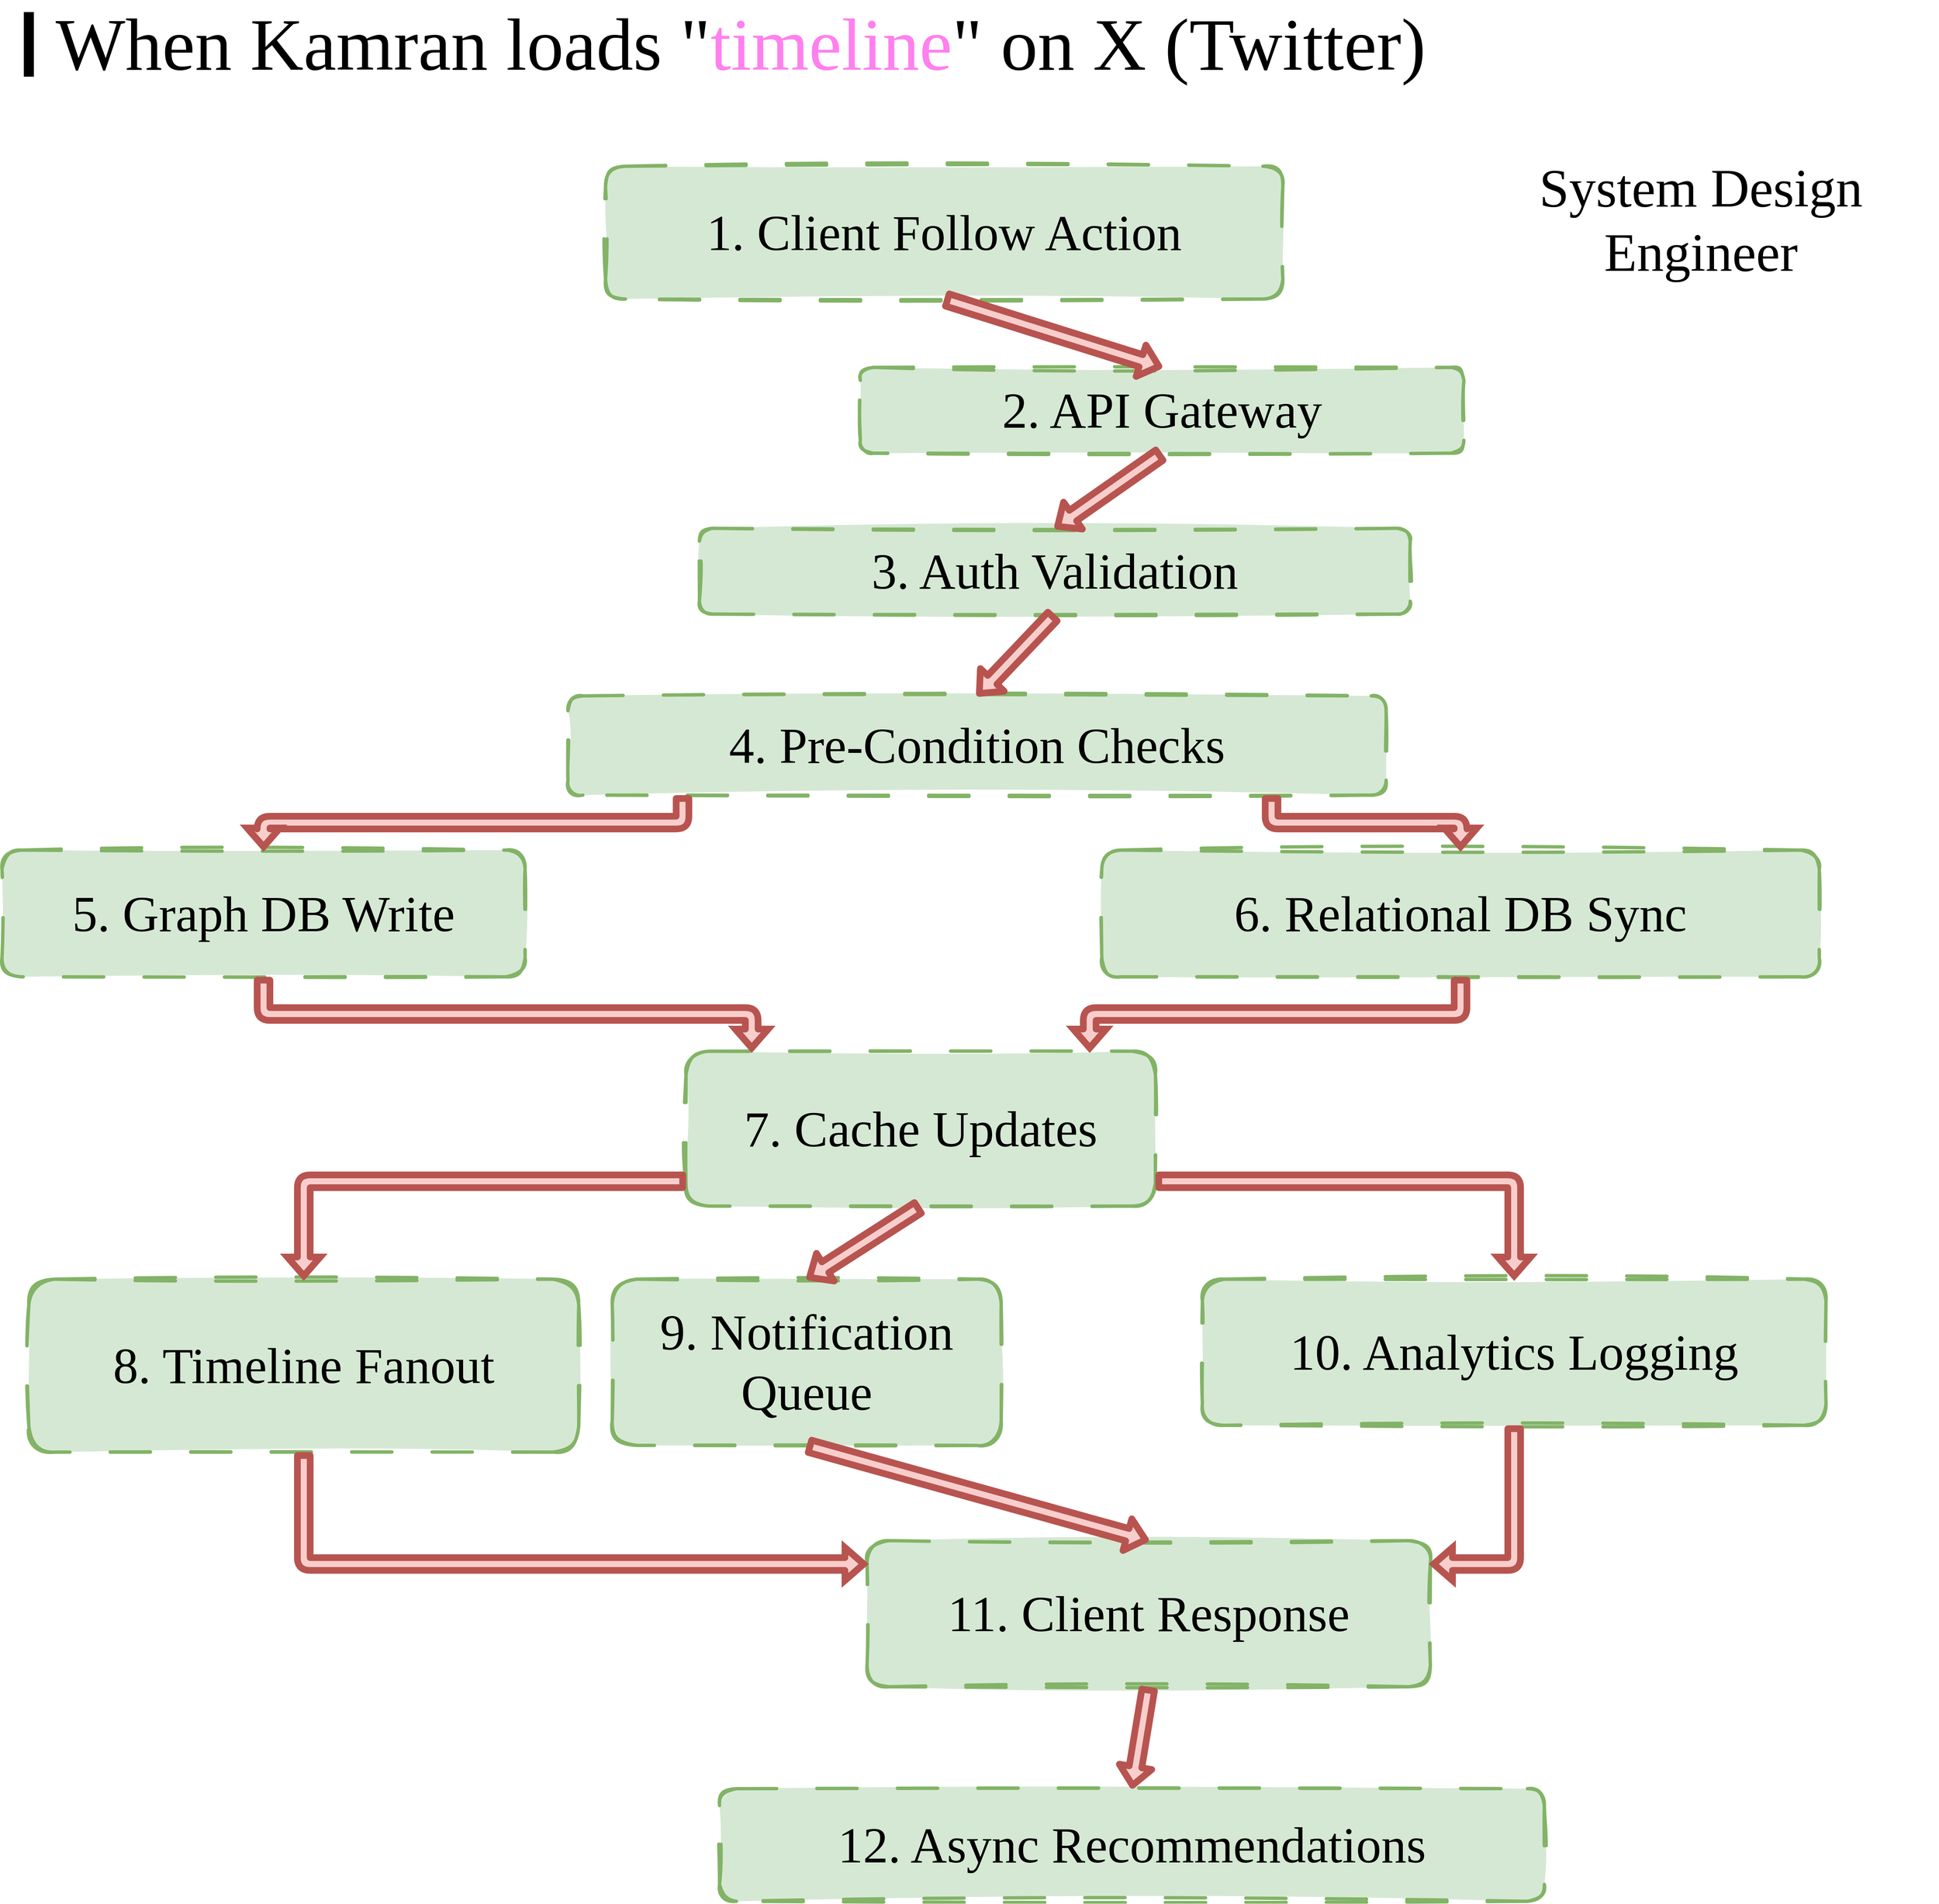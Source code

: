 <mxfile version="26.2.14">
  <diagram name="Page-1" id="kw5tApQOLxetqISVFKjF">
    <mxGraphModel dx="4356" dy="3650" grid="1" gridSize="10" guides="1" tooltips="1" connect="1" arrows="1" fold="1" page="1" pageScale="1" pageWidth="3000" pageHeight="3000" background="light-dark(#FFFFFF,#000000)" math="0" shadow="0">
      <root>
        <mxCell id="0" />
        <mxCell id="1" parent="0" />
        <mxCell id="RP1mrb15_0kgAFn6U0BM-28" value="&lt;div&gt;&lt;font&gt;When Kamran loads &quot;&lt;font color=&quot;#ff80ee&quot;&gt;&lt;span style=&quot;caret-color: rgb(255, 128, 238);&quot;&gt;timeline&lt;/span&gt;&lt;/font&gt;&quot; on X (Twitter)&lt;/font&gt;&lt;/div&gt;" style="text;html=1;align=left;verticalAlign=middle;whiteSpace=wrap;rounded=0;fontFamily=Gloria Hallelujah;fontSource=https%3A%2F%2Ffonts.googleapis.com%2Fcss%3Ffamily%3DGloria%2BHallelujah;fontSize=110;fontColor=default;" parent="1" vertex="1">
          <mxGeometry x="168.03" y="100" width="2751.97" height="96.33" as="geometry" />
        </mxCell>
        <mxCell id="RP1mrb15_0kgAFn6U0BM-29" value="" style="shape=link;html=1;rounded=0;fontFamily=Gloria Hallelujah;fontSource=https%3A%2F%2Ffonts.googleapis.com%2Fcss%3Ffamily%3DGloria%2BHallelujah;fontSize=31;fontColor=default;width=0;strokeColor=light-dark(#000000,#76B7AC);strokeWidth=8;" parent="1" edge="1">
          <mxGeometry width="100" relative="1" as="geometry">
            <mxPoint x="130" y="196.333" as="sourcePoint" />
            <mxPoint x="130" y="100" as="targetPoint" />
          </mxGeometry>
        </mxCell>
        <mxCell id="RP1mrb15_0kgAFn6U0BM-31" value="&lt;font style=&quot;color: light-dark(rgb(0, 0, 0), rgb(118, 183, 172)); font-size: 80px;&quot;&gt;System Design Engineer&lt;/font&gt;" style="text;html=1;align=center;verticalAlign=middle;whiteSpace=wrap;rounded=1;fontFamily=Gloria Hallelujah;fontSource=https%3A%2F%2Ffonts.googleapis.com%2Fcss%3Ffamily%3DGloria%2BHallelujah;fontSize=60;fontColor=default;strokeColor=none;sketch=1;curveFitting=1;jiggle=2;" parent="1" vertex="1">
          <mxGeometry x="2270" y="270" width="707.42" height="280" as="geometry" />
        </mxCell>
        <mxCell id="XnAnlmWpmthATIi3_jsx-1" value="1. Client Follow Action" style="whiteSpace=wrap;strokeWidth=5;dashed=1;dashPattern=12 12;rounded=1;sketch=1;curveFitting=1;jiggle=2;fillColor=#d5e8d4;strokeColor=#82b366;fillStyle=solid;fontSize=75;fontFamily=Gloria Hallelujah;fontSource=https%3A%2F%2Ffonts.googleapis.com%2Fcss%3Ffamily%3DGloria%2BHallelujah;" vertex="1" parent="1">
          <mxGeometry x="990" y="330" width="1010" height="198" as="geometry" />
        </mxCell>
        <mxCell id="XnAnlmWpmthATIi3_jsx-2" value="2. API Gateway" style="whiteSpace=wrap;strokeWidth=5;rounded=1;dashed=1;dashPattern=12 12;sketch=1;jiggle=2;fillStyle=solid;curveFitting=1;strokeColor=#82b366;align=center;verticalAlign=middle;fontFamily=Gloria Hallelujah;fontSize=75;fontColor=default;fillColor=#d5e8d4;fontSource=https%3A%2F%2Ffonts.googleapis.com%2Fcss%3Ffamily%3DGloria%2BHallelujah;" vertex="1" parent="1">
          <mxGeometry x="1370" y="630" width="900" height="128" as="geometry" />
        </mxCell>
        <mxCell id="XnAnlmWpmthATIi3_jsx-3" value="3. Auth Validation" style="whiteSpace=wrap;strokeWidth=5;rounded=1;dashed=1;dashPattern=12 12;sketch=1;jiggle=2;fillStyle=solid;curveFitting=1;strokeColor=#82b366;align=center;verticalAlign=middle;fontFamily=Gloria Hallelujah;fontSize=75;fontColor=default;fillColor=#d5e8d4;fontSource=https%3A%2F%2Ffonts.googleapis.com%2Fcss%3Ffamily%3DGloria%2BHallelujah;" vertex="1" parent="1">
          <mxGeometry x="1130" y="870" width="1060" height="128" as="geometry" />
        </mxCell>
        <mxCell id="XnAnlmWpmthATIi3_jsx-4" value="4. Pre-Condition Checks" style="whiteSpace=wrap;strokeWidth=5;rounded=1;dashed=1;dashPattern=12 12;sketch=1;jiggle=2;fillStyle=solid;curveFitting=1;strokeColor=#82b366;align=center;verticalAlign=middle;fontFamily=Gloria Hallelujah;fontSize=75;fontColor=default;fillColor=#d5e8d4;fontSource=https%3A%2F%2Ffonts.googleapis.com%2Fcss%3Ffamily%3DGloria%2BHallelujah;" vertex="1" parent="1">
          <mxGeometry x="934.01" y="1120" width="1220" height="148" as="geometry" />
        </mxCell>
        <mxCell id="XnAnlmWpmthATIi3_jsx-5" value="5. Graph DB Write" style="whiteSpace=wrap;strokeWidth=5;rounded=1;dashed=1;dashPattern=12 12;sketch=1;jiggle=2;fillStyle=solid;curveFitting=1;strokeColor=#82b366;align=center;verticalAlign=middle;fontFamily=Gloria Hallelujah;fontSize=75;fontColor=default;fillColor=#d5e8d4;fontSource=https%3A%2F%2Ffonts.googleapis.com%2Fcss%3Ffamily%3DGloria%2BHallelujah;" vertex="1" parent="1">
          <mxGeometry x="90" y="1350" width="780" height="189" as="geometry" />
        </mxCell>
        <mxCell id="XnAnlmWpmthATIi3_jsx-6" value="6. Relational DB Sync" style="whiteSpace=wrap;strokeWidth=5;rounded=1;dashed=1;dashPattern=12 12;sketch=1;jiggle=2;fillStyle=solid;curveFitting=1;strokeColor=#82b366;align=center;verticalAlign=middle;fontFamily=Gloria Hallelujah;fontSize=75;fontColor=default;fillColor=#d5e8d4;fontSource=https%3A%2F%2Ffonts.googleapis.com%2Fcss%3Ffamily%3DGloria%2BHallelujah;" vertex="1" parent="1">
          <mxGeometry x="1730" y="1350" width="1070" height="189" as="geometry" />
        </mxCell>
        <mxCell id="XnAnlmWpmthATIi3_jsx-7" value="7. Cache Updates" style="whiteSpace=wrap;strokeWidth=5;rounded=1;dashed=1;dashPattern=12 12;sketch=1;jiggle=2;fillStyle=solid;curveFitting=1;strokeColor=#82b366;align=center;verticalAlign=middle;fontFamily=Gloria Hallelujah;fontSize=75;fontColor=default;fillColor=#d5e8d4;fontSource=https%3A%2F%2Ffonts.googleapis.com%2Fcss%3Ffamily%3DGloria%2BHallelujah;" vertex="1" parent="1">
          <mxGeometry x="1110" y="1650" width="700" height="231" as="geometry" />
        </mxCell>
        <mxCell id="XnAnlmWpmthATIi3_jsx-8" value="8. Timeline Fanout" style="whiteSpace=wrap;strokeWidth=5;rounded=1;dashed=1;dashPattern=12 12;sketch=1;jiggle=2;fillStyle=solid;curveFitting=1;strokeColor=#82b366;align=center;verticalAlign=middle;fontFamily=Gloria Hallelujah;fontSize=75;fontColor=default;fillColor=#d5e8d4;fontSource=https%3A%2F%2Ffonts.googleapis.com%2Fcss%3Ffamily%3DGloria%2BHallelujah;" vertex="1" parent="1">
          <mxGeometry x="130" y="1990" width="820" height="258" as="geometry" />
        </mxCell>
        <mxCell id="XnAnlmWpmthATIi3_jsx-9" value="9. Notification Queue" style="whiteSpace=wrap;strokeWidth=5;rounded=1;dashed=1;dashPattern=12 12;sketch=1;jiggle=2;fillStyle=solid;curveFitting=1;strokeColor=#82b366;align=center;verticalAlign=middle;fontFamily=Gloria Hallelujah;fontSize=75;fontColor=default;fillColor=#d5e8d4;fontSource=https%3A%2F%2Ffonts.googleapis.com%2Fcss%3Ffamily%3DGloria%2BHallelujah;" vertex="1" parent="1">
          <mxGeometry x="1000" y="1990" width="580" height="248" as="geometry" />
        </mxCell>
        <mxCell id="XnAnlmWpmthATIi3_jsx-10" value="10. Analytics Logging" style="whiteSpace=wrap;strokeWidth=5;rounded=1;dashed=1;dashPattern=12 12;sketch=1;jiggle=2;fillStyle=solid;curveFitting=1;strokeColor=#82b366;align=center;verticalAlign=middle;fontFamily=Gloria Hallelujah;fontSize=75;fontColor=default;fillColor=#d5e8d4;fontSource=https%3A%2F%2Ffonts.googleapis.com%2Fcss%3Ffamily%3DGloria%2BHallelujah;" vertex="1" parent="1">
          <mxGeometry x="1880" y="1990" width="930" height="218" as="geometry" />
        </mxCell>
        <mxCell id="XnAnlmWpmthATIi3_jsx-11" value="11. Client Response" style="whiteSpace=wrap;strokeWidth=5;rounded=1;dashed=1;dashPattern=12 12;sketch=1;jiggle=2;fillStyle=solid;curveFitting=1;strokeColor=#82b366;align=center;verticalAlign=middle;fontFamily=Gloria Hallelujah;fontSize=75;fontColor=default;fillColor=#d5e8d4;fontSource=https%3A%2F%2Ffonts.googleapis.com%2Fcss%3Ffamily%3DGloria%2BHallelujah;" vertex="1" parent="1">
          <mxGeometry x="1380" y="2380" width="840" height="218" as="geometry" />
        </mxCell>
        <mxCell id="XnAnlmWpmthATIi3_jsx-12" value="12. Async Recommendations" style="whiteSpace=wrap;strokeWidth=5;rounded=1;dashed=1;dashPattern=12 12;sketch=1;jiggle=2;fillStyle=solid;curveFitting=1;strokeColor=#82b366;align=center;verticalAlign=middle;fontFamily=Gloria Hallelujah;fontSize=75;fontColor=default;fillColor=#d5e8d4;fontSource=https%3A%2F%2Ffonts.googleapis.com%2Fcss%3Ffamily%3DGloria%2BHallelujah;" vertex="1" parent="1">
          <mxGeometry x="1160" y="2750" width="1230" height="168" as="geometry" />
        </mxCell>
        <mxCell id="XnAnlmWpmthATIi3_jsx-13" value="" style="curved=1;startArrow=none;endArrow=block;exitX=0.5;exitY=1;entryX=0.5;entryY=0;rounded=1;shape=flexArrow;fillColor=#f8cecc;strokeColor=#b85450;strokeWidth=10;fillStyle=solid;" edge="1" parent="1" source="XnAnlmWpmthATIi3_jsx-1" target="XnAnlmWpmthATIi3_jsx-2">
          <mxGeometry relative="1" as="geometry">
            <Array as="points" />
          </mxGeometry>
        </mxCell>
        <mxCell id="XnAnlmWpmthATIi3_jsx-14" value="" style="curved=1;startArrow=none;endArrow=block;exitX=0.5;exitY=1;entryX=0.5;entryY=0;rounded=1;fillStyle=solid;strokeColor=#b85450;strokeWidth=10;align=center;verticalAlign=middle;fontFamily=Helvetica;fontSize=11;fontColor=default;labelBackgroundColor=default;fillColor=#f8cecc;shape=flexArrow;" edge="1" parent="1" source="XnAnlmWpmthATIi3_jsx-2" target="XnAnlmWpmthATIi3_jsx-3">
          <mxGeometry relative="1" as="geometry">
            <Array as="points" />
          </mxGeometry>
        </mxCell>
        <mxCell id="XnAnlmWpmthATIi3_jsx-15" value="" style="curved=1;startArrow=none;endArrow=block;exitX=0.5;exitY=1;entryX=0.5;entryY=0;rounded=1;fillStyle=solid;strokeColor=#b85450;strokeWidth=10;align=center;verticalAlign=middle;fontFamily=Helvetica;fontSize=11;fontColor=default;labelBackgroundColor=default;fillColor=#f8cecc;shape=flexArrow;" edge="1" parent="1" source="XnAnlmWpmthATIi3_jsx-3" target="XnAnlmWpmthATIi3_jsx-4">
          <mxGeometry relative="1" as="geometry">
            <Array as="points" />
          </mxGeometry>
        </mxCell>
        <mxCell id="XnAnlmWpmthATIi3_jsx-16" value="" style="curved=1;startArrow=none;endArrow=block;exitX=0.14;exitY=1;entryX=0.5;entryY=0;rounded=1;edgeStyle=orthogonalEdgeStyle;fillStyle=solid;strokeColor=#b85450;strokeWidth=10;align=center;verticalAlign=middle;fontFamily=Helvetica;fontSize=11;fontColor=default;labelBackgroundColor=default;fillColor=#f8cecc;shape=flexArrow;" edge="1" parent="1" source="XnAnlmWpmthATIi3_jsx-4" target="XnAnlmWpmthATIi3_jsx-5">
          <mxGeometry relative="1" as="geometry" />
        </mxCell>
        <mxCell id="XnAnlmWpmthATIi3_jsx-17" value="" style="curved=1;startArrow=none;endArrow=block;exitX=0.86;exitY=1;entryX=0.5;entryY=0;rounded=1;edgeStyle=orthogonalEdgeStyle;fillStyle=solid;strokeColor=#b85450;strokeWidth=10;align=center;verticalAlign=middle;fontFamily=Helvetica;fontSize=11;fontColor=default;labelBackgroundColor=default;fillColor=#f8cecc;shape=flexArrow;" edge="1" parent="1" source="XnAnlmWpmthATIi3_jsx-4" target="XnAnlmWpmthATIi3_jsx-6">
          <mxGeometry relative="1" as="geometry" />
        </mxCell>
        <mxCell id="XnAnlmWpmthATIi3_jsx-18" value="" style="startArrow=none;endArrow=block;exitX=0.5;exitY=1;entryX=0.14;entryY=0;rounded=1;fillStyle=solid;strokeColor=#b85450;strokeWidth=10;align=center;verticalAlign=middle;fontFamily=Helvetica;fontSize=11;fontColor=default;labelBackgroundColor=default;fillColor=#f8cecc;shape=flexArrow;edgeStyle=orthogonalEdgeStyle;" edge="1" parent="1" source="XnAnlmWpmthATIi3_jsx-5" target="XnAnlmWpmthATIi3_jsx-7">
          <mxGeometry relative="1" as="geometry" />
        </mxCell>
        <mxCell id="XnAnlmWpmthATIi3_jsx-19" value="" style="startArrow=none;endArrow=block;exitX=0.5;exitY=1;entryX=0.86;entryY=0;rounded=1;fillStyle=solid;strokeColor=#b85450;strokeWidth=10;align=center;verticalAlign=middle;fontFamily=Helvetica;fontSize=11;fontColor=default;labelBackgroundColor=default;fillColor=#f8cecc;shape=flexArrow;edgeStyle=orthogonalEdgeStyle;" edge="1" parent="1" source="XnAnlmWpmthATIi3_jsx-6" target="XnAnlmWpmthATIi3_jsx-7">
          <mxGeometry relative="1" as="geometry" />
        </mxCell>
        <mxCell id="XnAnlmWpmthATIi3_jsx-20" value="" style="startArrow=none;endArrow=block;exitX=0;exitY=0.84;entryX=0.5;entryY=0;rounded=1;fillStyle=solid;strokeColor=#b85450;strokeWidth=10;align=center;verticalAlign=middle;fontFamily=Helvetica;fontSize=11;fontColor=default;labelBackgroundColor=default;fillColor=#f8cecc;shape=flexArrow;edgeStyle=orthogonalEdgeStyle;" edge="1" parent="1" source="XnAnlmWpmthATIi3_jsx-7" target="XnAnlmWpmthATIi3_jsx-8">
          <mxGeometry relative="1" as="geometry" />
        </mxCell>
        <mxCell id="XnAnlmWpmthATIi3_jsx-21" value="" style="curved=1;startArrow=none;endArrow=block;exitX=0.5;exitY=1;entryX=0.5;entryY=0;rounded=1;fillStyle=solid;strokeColor=#b85450;strokeWidth=10;align=center;verticalAlign=middle;fontFamily=Helvetica;fontSize=11;fontColor=default;labelBackgroundColor=default;fillColor=#f8cecc;shape=flexArrow;" edge="1" parent="1" source="XnAnlmWpmthATIi3_jsx-7" target="XnAnlmWpmthATIi3_jsx-9">
          <mxGeometry relative="1" as="geometry">
            <Array as="points" />
          </mxGeometry>
        </mxCell>
        <mxCell id="XnAnlmWpmthATIi3_jsx-22" value="" style="startArrow=none;endArrow=block;exitX=1;exitY=0.84;entryX=0.5;entryY=0;rounded=1;fillStyle=solid;strokeColor=#b85450;strokeWidth=10;align=center;verticalAlign=middle;fontFamily=Helvetica;fontSize=11;fontColor=default;labelBackgroundColor=default;fillColor=#f8cecc;shape=flexArrow;edgeStyle=orthogonalEdgeStyle;" edge="1" parent="1" source="XnAnlmWpmthATIi3_jsx-7" target="XnAnlmWpmthATIi3_jsx-10">
          <mxGeometry relative="1" as="geometry" />
        </mxCell>
        <mxCell id="XnAnlmWpmthATIi3_jsx-23" value="" style="curved=1;startArrow=none;endArrow=block;exitX=0.5;exitY=1;entryX=0;entryY=0.16;rounded=1;edgeStyle=orthogonalEdgeStyle;fillStyle=solid;strokeColor=#b85450;strokeWidth=10;align=center;verticalAlign=middle;fontFamily=Helvetica;fontSize=11;fontColor=default;labelBackgroundColor=default;fillColor=#f8cecc;shape=flexArrow;" edge="1" parent="1" source="XnAnlmWpmthATIi3_jsx-8" target="XnAnlmWpmthATIi3_jsx-11">
          <mxGeometry relative="1" as="geometry" />
        </mxCell>
        <mxCell id="XnAnlmWpmthATIi3_jsx-24" value="" style="curved=1;startArrow=none;endArrow=block;exitX=0.5;exitY=1;entryX=0.5;entryY=0;rounded=1;fillStyle=solid;strokeColor=#b85450;strokeWidth=10;align=center;verticalAlign=middle;fontFamily=Helvetica;fontSize=11;fontColor=default;labelBackgroundColor=default;fillColor=#f8cecc;shape=flexArrow;" edge="1" parent="1" source="XnAnlmWpmthATIi3_jsx-9" target="XnAnlmWpmthATIi3_jsx-11">
          <mxGeometry relative="1" as="geometry">
            <Array as="points" />
          </mxGeometry>
        </mxCell>
        <mxCell id="XnAnlmWpmthATIi3_jsx-25" value="" style="curved=1;startArrow=none;endArrow=block;exitX=0.5;exitY=1;entryX=1;entryY=0.16;rounded=1;edgeStyle=orthogonalEdgeStyle;fillStyle=solid;strokeColor=#b85450;strokeWidth=10;align=center;verticalAlign=middle;fontFamily=Helvetica;fontSize=11;fontColor=default;labelBackgroundColor=default;fillColor=#f8cecc;shape=flexArrow;" edge="1" parent="1" source="XnAnlmWpmthATIi3_jsx-10" target="XnAnlmWpmthATIi3_jsx-11">
          <mxGeometry relative="1" as="geometry" />
        </mxCell>
        <mxCell id="XnAnlmWpmthATIi3_jsx-26" value="" style="curved=1;startArrow=none;endArrow=block;exitX=0.5;exitY=1;entryX=0.5;entryY=0;rounded=1;fillStyle=solid;strokeColor=#b85450;strokeWidth=10;align=center;verticalAlign=middle;fontFamily=Helvetica;fontSize=11;fontColor=default;labelBackgroundColor=default;fillColor=#f8cecc;shape=flexArrow;" edge="1" parent="1" source="XnAnlmWpmthATIi3_jsx-11" target="XnAnlmWpmthATIi3_jsx-12">
          <mxGeometry relative="1" as="geometry">
            <Array as="points" />
          </mxGeometry>
        </mxCell>
      </root>
    </mxGraphModel>
  </diagram>
</mxfile>
